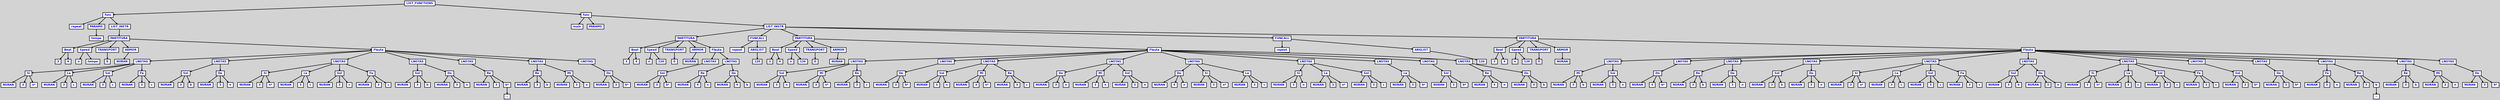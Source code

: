 digraph {

	ordering=out;
	ranksep=.4;
	bgcolor="lightgrey"; node [shape=box, fixedsize=false, fontsize=12, fontname="Helvetica-bold", fontcolor="blue"
		width=.25, height=.25, color="black", fillcolor="white", style="filled, solid, bold"];
	edge [arrowsize=.5, color="black", style="bold"]

  n0 [label="LIST_FUNCTIONS"];
  n1 [label="func"];
  n1 [label="func"];
  n2 [label="repeat"];
  n3 [label="PARAMS"];
  n3 [label="PARAMS"];
  n4 [label="tempo"];
  n5 [label="LIST_INSTR"];
  n5 [label="LIST_INSTR"];
  n6 [label="PARTITURA"];
  n6 [label="PARTITURA"];
  n7 [label="Beat"];
  n7 [label="Beat"];
  n8 [label="3"];
  n9 [label="4"];
  n10 [label="Speed"];
  n10 [label="Speed"];
  n11 [label="n"];
  n12 [label="tempo"];
  n13 [label="TRANSPORT"];
  n13 [label="TRANSPORT"];
  n14 [label="0"];
  n15 [label="ARMOR"];
  n15 [label="ARMOR"];
  n16 [label="NURAN"];
  n17 [label="Flauta"];
  n17 [label="Flauta"];
  n18 [label="LNOTAS"];
  n18 [label="LNOTAS"];
  n19 [label="Si"];
  n19 [label="Si"];
  n20 [label="NURAN"];
  n21 [label="3"];
  n22 [label="n*"];
  n23 [label="La"];
  n23 [label="La"];
  n24 [label="NURAN"];
  n25 [label="3"];
  n26 [label="c"];
  n27 [label="Sol"];
  n27 [label="Sol"];
  n28 [label="NURAN"];
  n29 [label="3"];
  n30 [label="c"];
  n31 [label="Fa"];
  n31 [label="Fa"];
  n32 [label="NURAN"];
  n33 [label="3"];
  n34 [label="c"];
  n35 [label="LNOTAS"];
  n35 [label="LNOTAS"];
  n36 [label="Sol"];
  n36 [label="Sol"];
  n37 [label="NURAN"];
  n38 [label="3"];
  n39 [label="b"];
  n40 [label="Do"];
  n40 [label="Do"];
  n41 [label="NURAN"];
  n42 [label="3"];
  n43 [label="n"];
  n44 [label="LNOTAS"];
  n44 [label="LNOTAS"];
  n45 [label="Si"];
  n45 [label="Si"];
  n46 [label="NURAN"];
  n47 [label="3"];
  n48 [label="n*"];
  n49 [label="La"];
  n49 [label="La"];
  n50 [label="NURAN"];
  n51 [label="3"];
  n52 [label="c"];
  n53 [label="Sol"];
  n53 [label="Sol"];
  n54 [label="NURAN"];
  n55 [label="3"];
  n56 [label="c"];
  n57 [label="Fa"];
  n57 [label="Fa"];
  n58 [label="NURAN"];
  n59 [label="3"];
  n60 [label="c"];
  n61 [label="LNOTAS"];
  n61 [label="LNOTAS"];
  n62 [label="Sol"];
  n62 [label="Sol"];
  n63 [label="NURAN"];
  n64 [label="3"];
  n65 [label="b"];
  n66 [label="Do"];
  n66 [label="Do"];
  n67 [label="NURAN"];
  n68 [label="3"];
  n69 [label="n"];
  n70 [label="LNOTAS"];
  n70 [label="LNOTAS"];
  n71 [label="Re"];
  n71 [label="Re"];
  n72 [label="NURAN"];
  n73 [label="3"];
  n74 [label="b*"];
  n74 [label="b*"];
  n75 [label="~"];
  n76 [label="LNOTAS"];
  n76 [label="LNOTAS"];
  n77 [label="Re"];
  n77 [label="Re"];
  n78 [label="NURAN"];
  n79 [label="3"];
  n80 [label="b"];
  n81 [label="Mi"];
  n81 [label="Mi"];
  n82 [label="NURAN"];
  n83 [label="3"];
  n84 [label="n"];
  n85 [label="LNOTAS"];
  n85 [label="LNOTAS"];
  n86 [label="Do"];
  n86 [label="Do"];
  n87 [label="NURAN"];
  n88 [label="3"];
  n89 [label="b*"];
  n90 [label="func"];
  n90 [label="func"];
  n91 [label="main"];
  n92 [label="PARAMS"];
  n93 [label="LIST_INSTR"];
  n93 [label="LIST_INSTR"];
  n94 [label="PARTITURA"];
  n94 [label="PARTITURA"];
  n95 [label="Beat"];
  n95 [label="Beat"];
  n96 [label="3"];
  n97 [label="4"];
  n98 [label="Speed"];
  n98 [label="Speed"];
  n99 [label="n"];
  n100 [label="120"];
  n101 [label="TRANSPORT"];
  n101 [label="TRANSPORT"];
  n102 [label="0"];
  n103 [label="ARMOR"];
  n103 [label="ARMOR"];
  n104 [label="NURAN"];
  n105 [label="Flauta"];
  n105 [label="Flauta"];
  n106 [label="LNOTAS"];
  n106 [label="LNOTAS"];
  n107 [label="Sol"];
  n107 [label="Sol"];
  n108 [label="NURAN"];
  n109 [label="3"];
  n110 [label="b*"];
  n111 [label="LNOTAS"];
  n111 [label="LNOTAS"];
  n112 [label="Re"];
  n112 [label="Re"];
  n113 [label="NURAN"];
  n114 [label="4"];
  n115 [label="n"];
  n116 [label="Do"];
  n116 [label="Do"];
  n117 [label="NURAN"];
  n118 [label="4"];
  n119 [label="b"];
  n120 [label="FUNCALL"];
  n120 [label="FUNCALL"];
  n121 [label="repeat"];
  n122 [label="ARGLIST"];
  n122 [label="ARGLIST"];
  n123 [label="120"];
  n124 [label="PARTITURA"];
  n124 [label="PARTITURA"];
  n125 [label="Beat"];
  n125 [label="Beat"];
  n126 [label="3"];
  n127 [label="4"];
  n128 [label="Speed"];
  n128 [label="Speed"];
  n129 [label="n"];
  n130 [label="120"];
  n131 [label="TRANSPORT"];
  n131 [label="TRANSPORT"];
  n132 [label="0"];
  n133 [label="ARMOR"];
  n133 [label="ARMOR"];
  n134 [label="NURAN"];
  n135 [label="Flauta"];
  n135 [label="Flauta"];
  n136 [label="LNOTAS"];
  n136 [label="LNOTAS"];
  n137 [label="Sol"];
  n137 [label="Sol"];
  n138 [label="NURAN"];
  n139 [label="3"];
  n140 [label="n"];
  n141 [label="Mi"];
  n141 [label="Mi"];
  n142 [label="NURAN"];
  n143 [label="3"];
  n144 [label="n*"];
  n145 [label="Re"];
  n145 [label="Re"];
  n146 [label="NURAN"];
  n147 [label="3"];
  n148 [label="c"];
  n149 [label="LNOTAS"];
  n149 [label="LNOTAS"];
  n150 [label="Do"];
  n150 [label="Do"];
  n151 [label="NURAN"];
  n152 [label="3"];
  n153 [label="b*"];
  n154 [label="LNOTAS"];
  n154 [label="LNOTAS"];
  n155 [label="Sol"];
  n155 [label="Sol"];
  n156 [label="NURAN"];
  n157 [label="3"];
  n158 [label="n"];
  n159 [label="Mi"];
  n159 [label="Mi"];
  n160 [label="NURAN"];
  n161 [label="3"];
  n162 [label="n*"];
  n163 [label="Re"];
  n163 [label="Re"];
  n164 [label="NURAN"];
  n165 [label="3"];
  n166 [label="c"];
  n167 [label="LNOTAS"];
  n167 [label="LNOTAS"];
  n168 [label="Do"];
  n168 [label="Do"];
  n169 [label="NURAN"];
  n170 [label="3"];
  n171 [label="n"];
  n172 [label="Mi"];
  n172 [label="Mi"];
  n173 [label="NURAN"];
  n174 [label="3"];
  n175 [label="n"];
  n176 [label="Sol"];
  n176 [label="Sol"];
  n177 [label="NURAN"];
  n178 [label="3"];
  n179 [label="n"];
  n180 [label="LNOTAS"];
  n180 [label="LNOTAS"];
  n181 [label="Do"];
  n181 [label="Do"];
  n182 [label="NURAN"];
  n183 [label="4"];
  n184 [label="n"];
  n185 [label="Si"];
  n185 [label="Si"];
  n186 [label="NURAN"];
  n187 [label="3"];
  n188 [label="n*"];
  n189 [label="La"];
  n189 [label="La"];
  n190 [label="NURAN"];
  n191 [label="3"];
  n192 [label="c"];
  n193 [label="LNOTAS"];
  n193 [label="LNOTAS"];
  n194 [label="Si"];
  n194 [label="Si"];
  n195 [label="NURAN"];
  n196 [label="3"];
  n197 [label="n"];
  n198 [label="La"];
  n198 [label="La"];
  n199 [label="NURAN"];
  n200 [label="3"];
  n201 [label="n*"];
  n202 [label="Sol"];
  n202 [label="Sol"];
  n203 [label="NURAN"];
  n204 [label="3"];
  n205 [label="c"];
  n206 [label="LNOTAS"];
  n206 [label="LNOTAS"];
  n207 [label="La"];
  n207 [label="La"];
  n208 [label="NURAN"];
  n209 [label="3"];
  n210 [label="b*"];
  n211 [label="LNOTAS"];
  n211 [label="LNOTAS"];
  n212 [label="Sol"];
  n212 [label="Sol"];
  n213 [label="NURAN"];
  n214 [label="3"];
  n215 [label="b*"];
  n216 [label="LNOTAS"];
  n216 [label="LNOTAS"];
  n217 [label="Re"];
  n217 [label="Re"];
  n218 [label="NURAN"];
  n219 [label="4"];
  n220 [label="n"];
  n221 [label="Do"];
  n221 [label="Do"];
  n222 [label="NURAN"];
  n223 [label="4"];
  n224 [label="b"];
  n225 [label="FUNCALL"];
  n225 [label="FUNCALL"];
  n226 [label="repeat"];
  n227 [label="ARGLIST"];
  n227 [label="ARGLIST"];
  n228 [label="120"];
  n229 [label="PARTITURA"];
  n229 [label="PARTITURA"];
  n230 [label="Beat"];
  n230 [label="Beat"];
  n231 [label="3"];
  n232 [label="4"];
  n233 [label="Speed"];
  n233 [label="Speed"];
  n234 [label="n"];
  n235 [label="120"];
  n236 [label="TRANSPORT"];
  n236 [label="TRANSPORT"];
  n237 [label="0"];
  n238 [label="ARMOR"];
  n238 [label="ARMOR"];
  n239 [label="NURAN"];
  n240 [label="Flauta"];
  n240 [label="Flauta"];
  n241 [label="LNOTAS"];
  n241 [label="LNOTAS"];
  n242 [label="Mi"];
  n242 [label="Mi"];
  n243 [label="NURAN"];
  n244 [label="3"];
  n245 [label="b"];
  n246 [label="Sol"];
  n246 [label="Sol"];
  n247 [label="NURAN"];
  n248 [label="3"];
  n249 [label="n"];
  n250 [label="LNOTAS"];
  n250 [label="LNOTAS"];
  n251 [label="Do"];
  n251 [label="Do"];
  n252 [label="NURAN"];
  n253 [label="4"];
  n254 [label="b*"];
  n255 [label="LNOTAS"];
  n255 [label="LNOTAS"];
  n256 [label="Re"];
  n256 [label="Re"];
  n257 [label="NURAN"];
  n258 [label="3"];
  n259 [label="b"];
  n260 [label="Do"];
  n260 [label="Do"];
  n261 [label="NURAN"];
  n262 [label="3"];
  n263 [label="n"];
  n264 [label="LNOTAS"];
  n264 [label="LNOTAS"];
  n265 [label="Sol"];
  n265 [label="Sol"];
  n266 [label="NURAN"];
  n267 [label="3"];
  n268 [label="b"];
  n269 [label="Do"];
  n269 [label="Do"];
  n270 [label="NURAN"];
  n271 [label="3"];
  n272 [label="n"];
  n273 [label="LNOTAS"];
  n273 [label="LNOTAS"];
  n274 [label="Si"];
  n274 [label="Si"];
  n275 [label="NURAN"];
  n276 [label="3"];
  n277 [label="n*"];
  n278 [label="La"];
  n278 [label="La"];
  n279 [label="NURAN"];
  n280 [label="3"];
  n281 [label="c"];
  n282 [label="Sol"];
  n282 [label="Sol"];
  n283 [label="NURAN"];
  n284 [label="3"];
  n285 [label="c"];
  n286 [label="Fa"];
  n286 [label="Fa"];
  n287 [label="NURAN"];
  n288 [label="3"];
  n289 [label="c"];
  n290 [label="LNOTAS"];
  n290 [label="LNOTAS"];
  n291 [label="Sol"];
  n291 [label="Sol"];
  n292 [label="NURAN"];
  n293 [label="3"];
  n294 [label="b"];
  n295 [label="Do"];
  n295 [label="Do"];
  n296 [label="NURAN"];
  n297 [label="3"];
  n298 [label="n"];
  n299 [label="LNOTAS"];
  n299 [label="LNOTAS"];
  n300 [label="Si"];
  n300 [label="Si"];
  n301 [label="NURAN"];
  n302 [label="3"];
  n303 [label="n*"];
  n304 [label="La"];
  n304 [label="La"];
  n305 [label="NURAN"];
  n306 [label="3"];
  n307 [label="c"];
  n308 [label="Sol"];
  n308 [label="Sol"];
  n309 [label="NURAN"];
  n310 [label="3"];
  n311 [label="c"];
  n312 [label="Fa"];
  n312 [label="Fa"];
  n313 [label="NURAN"];
  n314 [label="3"];
  n315 [label="c"];
  n316 [label="LNOTAS"];
  n316 [label="LNOTAS"];
  n317 [label="Sol"];
  n317 [label="Sol"];
  n318 [label="NURAN"];
  n319 [label="3"];
  n320 [label="b*"];
  n321 [label="LNOTAS"];
  n321 [label="LNOTAS"];
  n322 [label="Do"];
  n322 [label="Do"];
  n323 [label="NURAN"];
  n324 [label="3"];
  n325 [label="b*"];
  n326 [label="LNOTAS"];
  n326 [label="LNOTAS"];
  n327 [label="Fa"];
  n327 [label="Fa"];
  n328 [label="NURAN"];
  n329 [label="3"];
  n330 [label="n"];
  n331 [label="Re"];
  n331 [label="Re"];
  n332 [label="NURAN"];
  n333 [label="3"];
  n334 [label="b"];
  n334 [label="b"];
  n335 [label="~"];
  n336 [label="LNOTAS"];
  n336 [label="LNOTAS"];
  n337 [label="Re"];
  n337 [label="Re"];
  n338 [label="NURAN"];
  n339 [label="3"];
  n340 [label="b"];
  n341 [label="Mi"];
  n341 [label="Mi"];
  n342 [label="NURAN"];
  n343 [label="3"];
  n344 [label="n"];
  n345 [label="LNOTAS"];
  n345 [label="LNOTAS"];
  n346 [label="Do"];
  n346 [label="Do"];
  n347 [label="NURAN"];
  n348 [label="3"];
  n349 [label="b*"];

  n0 -> n1 // "LIST_FUNCTIONS" -> "func"
  n1 -> n2 // "func" -> "repeat"
  n1 -> n3 // "func" -> "PARAMS"
  n3 -> n4 // "PARAMS" -> "tempo"
  n1 -> n5 // "func" -> "LIST_INSTR"
  n5 -> n6 // "LIST_INSTR" -> "PARTITURA"
  n6 -> n7 // "PARTITURA" -> "Beat"
  n7 -> n8 // "Beat" -> "3"
  n7 -> n9 // "Beat" -> "4"
  n6 -> n10 // "PARTITURA" -> "Speed"
  n10 -> n11 // "Speed" -> "n"
  n10 -> n12 // "Speed" -> "tempo"
  n6 -> n13 // "PARTITURA" -> "TRANSPORT"
  n13 -> n14 // "TRANSPORT" -> "0"
  n6 -> n15 // "PARTITURA" -> "ARMOR"
  n15 -> n16 // "ARMOR" -> "NURAN"
  n6 -> n17 // "PARTITURA" -> "Flauta"
  n17 -> n18 // "Flauta" -> "LNOTAS"
  n18 -> n19 // "LNOTAS" -> "Si"
  n19 -> n20 // "Si" -> "NURAN"
  n19 -> n21 // "Si" -> "3"
  n19 -> n22 // "Si" -> "n*"
  n18 -> n23 // "LNOTAS" -> "La"
  n23 -> n24 // "La" -> "NURAN"
  n23 -> n25 // "La" -> "3"
  n23 -> n26 // "La" -> "c"
  n18 -> n27 // "LNOTAS" -> "Sol"
  n27 -> n28 // "Sol" -> "NURAN"
  n27 -> n29 // "Sol" -> "3"
  n27 -> n30 // "Sol" -> "c"
  n18 -> n31 // "LNOTAS" -> "Fa"
  n31 -> n32 // "Fa" -> "NURAN"
  n31 -> n33 // "Fa" -> "3"
  n31 -> n34 // "Fa" -> "c"
  n17 -> n35 // "Flauta" -> "LNOTAS"
  n35 -> n36 // "LNOTAS" -> "Sol"
  n36 -> n37 // "Sol" -> "NURAN"
  n36 -> n38 // "Sol" -> "3"
  n36 -> n39 // "Sol" -> "b"
  n35 -> n40 // "LNOTAS" -> "Do"
  n40 -> n41 // "Do" -> "NURAN"
  n40 -> n42 // "Do" -> "3"
  n40 -> n43 // "Do" -> "n"
  n17 -> n44 // "Flauta" -> "LNOTAS"
  n44 -> n45 // "LNOTAS" -> "Si"
  n45 -> n46 // "Si" -> "NURAN"
  n45 -> n47 // "Si" -> "3"
  n45 -> n48 // "Si" -> "n*"
  n44 -> n49 // "LNOTAS" -> "La"
  n49 -> n50 // "La" -> "NURAN"
  n49 -> n51 // "La" -> "3"
  n49 -> n52 // "La" -> "c"
  n44 -> n53 // "LNOTAS" -> "Sol"
  n53 -> n54 // "Sol" -> "NURAN"
  n53 -> n55 // "Sol" -> "3"
  n53 -> n56 // "Sol" -> "c"
  n44 -> n57 // "LNOTAS" -> "Fa"
  n57 -> n58 // "Fa" -> "NURAN"
  n57 -> n59 // "Fa" -> "3"
  n57 -> n60 // "Fa" -> "c"
  n17 -> n61 // "Flauta" -> "LNOTAS"
  n61 -> n62 // "LNOTAS" -> "Sol"
  n62 -> n63 // "Sol" -> "NURAN"
  n62 -> n64 // "Sol" -> "3"
  n62 -> n65 // "Sol" -> "b"
  n61 -> n66 // "LNOTAS" -> "Do"
  n66 -> n67 // "Do" -> "NURAN"
  n66 -> n68 // "Do" -> "3"
  n66 -> n69 // "Do" -> "n"
  n17 -> n70 // "Flauta" -> "LNOTAS"
  n70 -> n71 // "LNOTAS" -> "Re"
  n71 -> n72 // "Re" -> "NURAN"
  n71 -> n73 // "Re" -> "3"
  n71 -> n74 // "Re" -> "b*"
  n74 -> n75 // "b*" -> "~"
  n17 -> n76 // "Flauta" -> "LNOTAS"
  n76 -> n77 // "LNOTAS" -> "Re"
  n77 -> n78 // "Re" -> "NURAN"
  n77 -> n79 // "Re" -> "3"
  n77 -> n80 // "Re" -> "b"
  n76 -> n81 // "LNOTAS" -> "Mi"
  n81 -> n82 // "Mi" -> "NURAN"
  n81 -> n83 // "Mi" -> "3"
  n81 -> n84 // "Mi" -> "n"
  n17 -> n85 // "Flauta" -> "LNOTAS"
  n85 -> n86 // "LNOTAS" -> "Do"
  n86 -> n87 // "Do" -> "NURAN"
  n86 -> n88 // "Do" -> "3"
  n86 -> n89 // "Do" -> "b*"
  n0 -> n90 // "LIST_FUNCTIONS" -> "func"
  n90 -> n91 // "func" -> "main"
  n90 -> n92 // "func" -> "PARAMS"
  n90 -> n93 // "func" -> "LIST_INSTR"
  n93 -> n94 // "LIST_INSTR" -> "PARTITURA"
  n94 -> n95 // "PARTITURA" -> "Beat"
  n95 -> n96 // "Beat" -> "3"
  n95 -> n97 // "Beat" -> "4"
  n94 -> n98 // "PARTITURA" -> "Speed"
  n98 -> n99 // "Speed" -> "n"
  n98 -> n100 // "Speed" -> "120"
  n94 -> n101 // "PARTITURA" -> "TRANSPORT"
  n101 -> n102 // "TRANSPORT" -> "0"
  n94 -> n103 // "PARTITURA" -> "ARMOR"
  n103 -> n104 // "ARMOR" -> "NURAN"
  n94 -> n105 // "PARTITURA" -> "Flauta"
  n105 -> n106 // "Flauta" -> "LNOTAS"
  n106 -> n107 // "LNOTAS" -> "Sol"
  n107 -> n108 // "Sol" -> "NURAN"
  n107 -> n109 // "Sol" -> "3"
  n107 -> n110 // "Sol" -> "b*"
  n105 -> n111 // "Flauta" -> "LNOTAS"
  n111 -> n112 // "LNOTAS" -> "Re"
  n112 -> n113 // "Re" -> "NURAN"
  n112 -> n114 // "Re" -> "4"
  n112 -> n115 // "Re" -> "n"
  n111 -> n116 // "LNOTAS" -> "Do"
  n116 -> n117 // "Do" -> "NURAN"
  n116 -> n118 // "Do" -> "4"
  n116 -> n119 // "Do" -> "b"
  n93 -> n120 // "LIST_INSTR" -> "FUNCALL"
  n120 -> n121 // "FUNCALL" -> "repeat"
  n120 -> n122 // "FUNCALL" -> "ARGLIST"
  n122 -> n123 // "ARGLIST" -> "120"
  n93 -> n124 // "LIST_INSTR" -> "PARTITURA"
  n124 -> n125 // "PARTITURA" -> "Beat"
  n125 -> n126 // "Beat" -> "3"
  n125 -> n127 // "Beat" -> "4"
  n124 -> n128 // "PARTITURA" -> "Speed"
  n128 -> n129 // "Speed" -> "n"
  n128 -> n130 // "Speed" -> "120"
  n124 -> n131 // "PARTITURA" -> "TRANSPORT"
  n131 -> n132 // "TRANSPORT" -> "0"
  n124 -> n133 // "PARTITURA" -> "ARMOR"
  n133 -> n134 // "ARMOR" -> "NURAN"
  n124 -> n135 // "PARTITURA" -> "Flauta"
  n135 -> n136 // "Flauta" -> "LNOTAS"
  n136 -> n137 // "LNOTAS" -> "Sol"
  n137 -> n138 // "Sol" -> "NURAN"
  n137 -> n139 // "Sol" -> "3"
  n137 -> n140 // "Sol" -> "n"
  n136 -> n141 // "LNOTAS" -> "Mi"
  n141 -> n142 // "Mi" -> "NURAN"
  n141 -> n143 // "Mi" -> "3"
  n141 -> n144 // "Mi" -> "n*"
  n136 -> n145 // "LNOTAS" -> "Re"
  n145 -> n146 // "Re" -> "NURAN"
  n145 -> n147 // "Re" -> "3"
  n145 -> n148 // "Re" -> "c"
  n135 -> n149 // "Flauta" -> "LNOTAS"
  n149 -> n150 // "LNOTAS" -> "Do"
  n150 -> n151 // "Do" -> "NURAN"
  n150 -> n152 // "Do" -> "3"
  n150 -> n153 // "Do" -> "b*"
  n135 -> n154 // "Flauta" -> "LNOTAS"
  n154 -> n155 // "LNOTAS" -> "Sol"
  n155 -> n156 // "Sol" -> "NURAN"
  n155 -> n157 // "Sol" -> "3"
  n155 -> n158 // "Sol" -> "n"
  n154 -> n159 // "LNOTAS" -> "Mi"
  n159 -> n160 // "Mi" -> "NURAN"
  n159 -> n161 // "Mi" -> "3"
  n159 -> n162 // "Mi" -> "n*"
  n154 -> n163 // "LNOTAS" -> "Re"
  n163 -> n164 // "Re" -> "NURAN"
  n163 -> n165 // "Re" -> "3"
  n163 -> n166 // "Re" -> "c"
  n135 -> n167 // "Flauta" -> "LNOTAS"
  n167 -> n168 // "LNOTAS" -> "Do"
  n168 -> n169 // "Do" -> "NURAN"
  n168 -> n170 // "Do" -> "3"
  n168 -> n171 // "Do" -> "n"
  n167 -> n172 // "LNOTAS" -> "Mi"
  n172 -> n173 // "Mi" -> "NURAN"
  n172 -> n174 // "Mi" -> "3"
  n172 -> n175 // "Mi" -> "n"
  n167 -> n176 // "LNOTAS" -> "Sol"
  n176 -> n177 // "Sol" -> "NURAN"
  n176 -> n178 // "Sol" -> "3"
  n176 -> n179 // "Sol" -> "n"
  n135 -> n180 // "Flauta" -> "LNOTAS"
  n180 -> n181 // "LNOTAS" -> "Do"
  n181 -> n182 // "Do" -> "NURAN"
  n181 -> n183 // "Do" -> "4"
  n181 -> n184 // "Do" -> "n"
  n180 -> n185 // "LNOTAS" -> "Si"
  n185 -> n186 // "Si" -> "NURAN"
  n185 -> n187 // "Si" -> "3"
  n185 -> n188 // "Si" -> "n*"
  n180 -> n189 // "LNOTAS" -> "La"
  n189 -> n190 // "La" -> "NURAN"
  n189 -> n191 // "La" -> "3"
  n189 -> n192 // "La" -> "c"
  n135 -> n193 // "Flauta" -> "LNOTAS"
  n193 -> n194 // "LNOTAS" -> "Si"
  n194 -> n195 // "Si" -> "NURAN"
  n194 -> n196 // "Si" -> "3"
  n194 -> n197 // "Si" -> "n"
  n193 -> n198 // "LNOTAS" -> "La"
  n198 -> n199 // "La" -> "NURAN"
  n198 -> n200 // "La" -> "3"
  n198 -> n201 // "La" -> "n*"
  n193 -> n202 // "LNOTAS" -> "Sol"
  n202 -> n203 // "Sol" -> "NURAN"
  n202 -> n204 // "Sol" -> "3"
  n202 -> n205 // "Sol" -> "c"
  n135 -> n206 // "Flauta" -> "LNOTAS"
  n206 -> n207 // "LNOTAS" -> "La"
  n207 -> n208 // "La" -> "NURAN"
  n207 -> n209 // "La" -> "3"
  n207 -> n210 // "La" -> "b*"
  n135 -> n211 // "Flauta" -> "LNOTAS"
  n211 -> n212 // "LNOTAS" -> "Sol"
  n212 -> n213 // "Sol" -> "NURAN"
  n212 -> n214 // "Sol" -> "3"
  n212 -> n215 // "Sol" -> "b*"
  n135 -> n216 // "Flauta" -> "LNOTAS"
  n216 -> n217 // "LNOTAS" -> "Re"
  n217 -> n218 // "Re" -> "NURAN"
  n217 -> n219 // "Re" -> "4"
  n217 -> n220 // "Re" -> "n"
  n216 -> n221 // "LNOTAS" -> "Do"
  n221 -> n222 // "Do" -> "NURAN"
  n221 -> n223 // "Do" -> "4"
  n221 -> n224 // "Do" -> "b"
  n93 -> n225 // "LIST_INSTR" -> "FUNCALL"
  n225 -> n226 // "FUNCALL" -> "repeat"
  n225 -> n227 // "FUNCALL" -> "ARGLIST"
  n227 -> n228 // "ARGLIST" -> "120"
  n93 -> n229 // "LIST_INSTR" -> "PARTITURA"
  n229 -> n230 // "PARTITURA" -> "Beat"
  n230 -> n231 // "Beat" -> "3"
  n230 -> n232 // "Beat" -> "4"
  n229 -> n233 // "PARTITURA" -> "Speed"
  n233 -> n234 // "Speed" -> "n"
  n233 -> n235 // "Speed" -> "120"
  n229 -> n236 // "PARTITURA" -> "TRANSPORT"
  n236 -> n237 // "TRANSPORT" -> "0"
  n229 -> n238 // "PARTITURA" -> "ARMOR"
  n238 -> n239 // "ARMOR" -> "NURAN"
  n229 -> n240 // "PARTITURA" -> "Flauta"
  n240 -> n241 // "Flauta" -> "LNOTAS"
  n241 -> n242 // "LNOTAS" -> "Mi"
  n242 -> n243 // "Mi" -> "NURAN"
  n242 -> n244 // "Mi" -> "3"
  n242 -> n245 // "Mi" -> "b"
  n241 -> n246 // "LNOTAS" -> "Sol"
  n246 -> n247 // "Sol" -> "NURAN"
  n246 -> n248 // "Sol" -> "3"
  n246 -> n249 // "Sol" -> "n"
  n240 -> n250 // "Flauta" -> "LNOTAS"
  n250 -> n251 // "LNOTAS" -> "Do"
  n251 -> n252 // "Do" -> "NURAN"
  n251 -> n253 // "Do" -> "4"
  n251 -> n254 // "Do" -> "b*"
  n240 -> n255 // "Flauta" -> "LNOTAS"
  n255 -> n256 // "LNOTAS" -> "Re"
  n256 -> n257 // "Re" -> "NURAN"
  n256 -> n258 // "Re" -> "3"
  n256 -> n259 // "Re" -> "b"
  n255 -> n260 // "LNOTAS" -> "Do"
  n260 -> n261 // "Do" -> "NURAN"
  n260 -> n262 // "Do" -> "3"
  n260 -> n263 // "Do" -> "n"
  n240 -> n264 // "Flauta" -> "LNOTAS"
  n264 -> n265 // "LNOTAS" -> "Sol"
  n265 -> n266 // "Sol" -> "NURAN"
  n265 -> n267 // "Sol" -> "3"
  n265 -> n268 // "Sol" -> "b"
  n264 -> n269 // "LNOTAS" -> "Do"
  n269 -> n270 // "Do" -> "NURAN"
  n269 -> n271 // "Do" -> "3"
  n269 -> n272 // "Do" -> "n"
  n240 -> n273 // "Flauta" -> "LNOTAS"
  n273 -> n274 // "LNOTAS" -> "Si"
  n274 -> n275 // "Si" -> "NURAN"
  n274 -> n276 // "Si" -> "3"
  n274 -> n277 // "Si" -> "n*"
  n273 -> n278 // "LNOTAS" -> "La"
  n278 -> n279 // "La" -> "NURAN"
  n278 -> n280 // "La" -> "3"
  n278 -> n281 // "La" -> "c"
  n273 -> n282 // "LNOTAS" -> "Sol"
  n282 -> n283 // "Sol" -> "NURAN"
  n282 -> n284 // "Sol" -> "3"
  n282 -> n285 // "Sol" -> "c"
  n273 -> n286 // "LNOTAS" -> "Fa"
  n286 -> n287 // "Fa" -> "NURAN"
  n286 -> n288 // "Fa" -> "3"
  n286 -> n289 // "Fa" -> "c"
  n240 -> n290 // "Flauta" -> "LNOTAS"
  n290 -> n291 // "LNOTAS" -> "Sol"
  n291 -> n292 // "Sol" -> "NURAN"
  n291 -> n293 // "Sol" -> "3"
  n291 -> n294 // "Sol" -> "b"
  n290 -> n295 // "LNOTAS" -> "Do"
  n295 -> n296 // "Do" -> "NURAN"
  n295 -> n297 // "Do" -> "3"
  n295 -> n298 // "Do" -> "n"
  n240 -> n299 // "Flauta" -> "LNOTAS"
  n299 -> n300 // "LNOTAS" -> "Si"
  n300 -> n301 // "Si" -> "NURAN"
  n300 -> n302 // "Si" -> "3"
  n300 -> n303 // "Si" -> "n*"
  n299 -> n304 // "LNOTAS" -> "La"
  n304 -> n305 // "La" -> "NURAN"
  n304 -> n306 // "La" -> "3"
  n304 -> n307 // "La" -> "c"
  n299 -> n308 // "LNOTAS" -> "Sol"
  n308 -> n309 // "Sol" -> "NURAN"
  n308 -> n310 // "Sol" -> "3"
  n308 -> n311 // "Sol" -> "c"
  n299 -> n312 // "LNOTAS" -> "Fa"
  n312 -> n313 // "Fa" -> "NURAN"
  n312 -> n314 // "Fa" -> "3"
  n312 -> n315 // "Fa" -> "c"
  n240 -> n316 // "Flauta" -> "LNOTAS"
  n316 -> n317 // "LNOTAS" -> "Sol"
  n317 -> n318 // "Sol" -> "NURAN"
  n317 -> n319 // "Sol" -> "3"
  n317 -> n320 // "Sol" -> "b*"
  n240 -> n321 // "Flauta" -> "LNOTAS"
  n321 -> n322 // "LNOTAS" -> "Do"
  n322 -> n323 // "Do" -> "NURAN"
  n322 -> n324 // "Do" -> "3"
  n322 -> n325 // "Do" -> "b*"
  n240 -> n326 // "Flauta" -> "LNOTAS"
  n326 -> n327 // "LNOTAS" -> "Fa"
  n327 -> n328 // "Fa" -> "NURAN"
  n327 -> n329 // "Fa" -> "3"
  n327 -> n330 // "Fa" -> "n"
  n326 -> n331 // "LNOTAS" -> "Re"
  n331 -> n332 // "Re" -> "NURAN"
  n331 -> n333 // "Re" -> "3"
  n331 -> n334 // "Re" -> "b"
  n334 -> n335 // "b" -> "~"
  n240 -> n336 // "Flauta" -> "LNOTAS"
  n336 -> n337 // "LNOTAS" -> "Re"
  n337 -> n338 // "Re" -> "NURAN"
  n337 -> n339 // "Re" -> "3"
  n337 -> n340 // "Re" -> "b"
  n336 -> n341 // "LNOTAS" -> "Mi"
  n341 -> n342 // "Mi" -> "NURAN"
  n341 -> n343 // "Mi" -> "3"
  n341 -> n344 // "Mi" -> "n"
  n240 -> n345 // "Flauta" -> "LNOTAS"
  n345 -> n346 // "LNOTAS" -> "Do"
  n346 -> n347 // "Do" -> "NURAN"
  n346 -> n348 // "Do" -> "3"
  n346 -> n349 // "Do" -> "b*"

}
